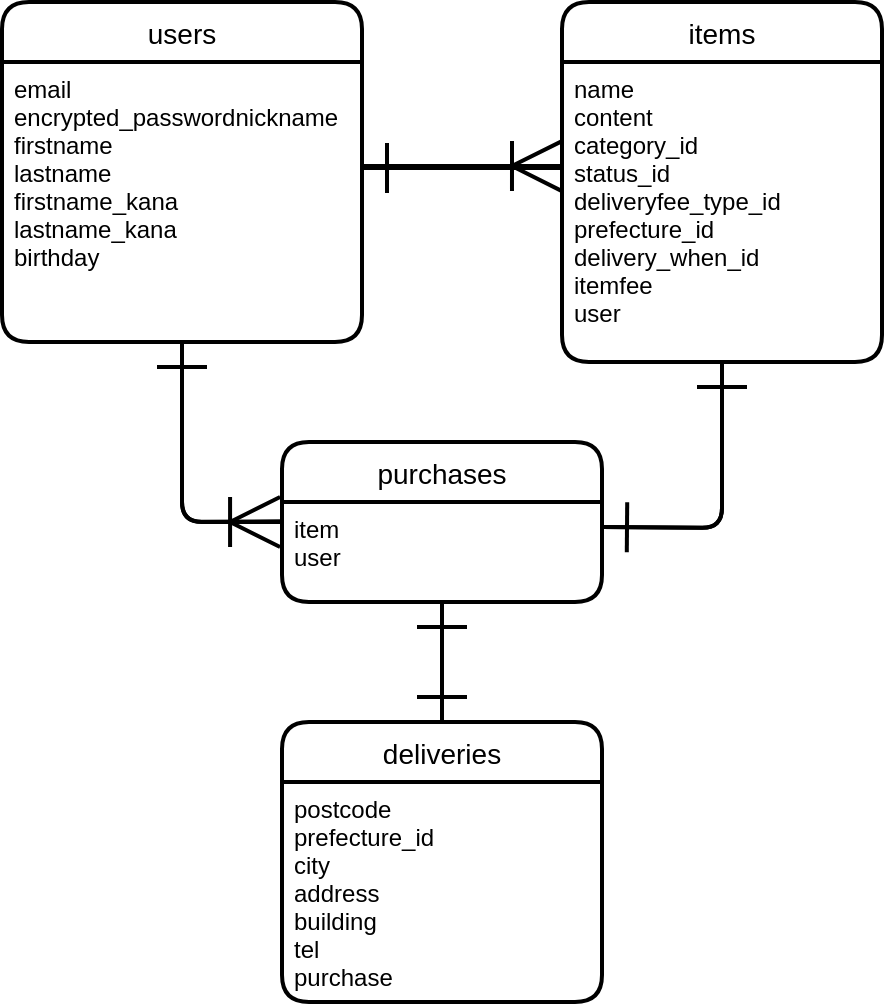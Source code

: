 <mxfile>
    <diagram id="odfHq0vIlS1FQY-8OxyQ" name="ページ1">
        <mxGraphModel dx="514" dy="444" grid="1" gridSize="10" guides="1" tooltips="1" connect="1" arrows="1" fold="1" page="1" pageScale="1" pageWidth="827" pageHeight="1169" math="0" shadow="0">
            <root>
                <mxCell id="0"/>
                <mxCell id="1" parent="0"/>
                <mxCell id="12" style="edgeStyle=none;html=1;exitX=0.5;exitY=1;exitDx=0;exitDy=0;entryX=-0.006;entryY=0.2;entryDx=0;entryDy=0;entryPerimeter=0;endArrow=ERoneToMany;endFill=0;sourcePerimeterSpacing=1;targetPerimeterSpacing=1;strokeColor=default;endSize=22;strokeWidth=2;" parent="1" source="3" target="7" edge="1">
                    <mxGeometry relative="1" as="geometry">
                        <Array as="points">
                            <mxPoint x="120" y="280"/>
                        </Array>
                    </mxGeometry>
                </mxCell>
                <mxCell id="13" style="edgeStyle=none;html=1;entryX=0.5;entryY=1;entryDx=0;entryDy=0;endArrow=ERone;endFill=0;sourcePerimeterSpacing=1;targetPerimeterSpacing=1;strokeColor=default;exitX=0.006;exitY=0.192;exitDx=0;exitDy=0;endSize=22;strokeWidth=2;exitPerimeter=0;" parent="1" source="7" target="3" edge="1">
                    <mxGeometry relative="1" as="geometry">
                        <mxPoint x="310" y="350" as="sourcePoint"/>
                        <Array as="points">
                            <mxPoint x="120" y="280"/>
                        </Array>
                    </mxGeometry>
                </mxCell>
                <mxCell id="9" style="edgeStyle=none;html=1;exitX=0.006;exitY=0.353;exitDx=0;exitDy=0;endArrow=ERone;endFill=0;sourcePerimeterSpacing=1;targetPerimeterSpacing=1;strokeColor=default;endSize=22;startSize=20;strokeWidth=2;exitPerimeter=0;" parent="1" source="5" edge="1">
                    <mxGeometry relative="1" as="geometry">
                        <Array as="points"/>
                        <mxPoint x="210" y="103" as="targetPoint"/>
                    </mxGeometry>
                </mxCell>
                <mxCell id="10" style="edgeStyle=none;html=1;endArrow=ERone;endFill=0;sourcePerimeterSpacing=1;targetPerimeterSpacing=3;strokeColor=default;entryX=0.5;entryY=1;entryDx=0;entryDy=0;endSize=22;strokeWidth=2;exitX=1;exitY=0.25;exitDx=0;exitDy=0;" parent="1" source="7" target="5" edge="1">
                    <mxGeometry relative="1" as="geometry">
                        <mxPoint x="390" y="280" as="targetPoint"/>
                        <Array as="points">
                            <mxPoint x="390" y="283"/>
                        </Array>
                    </mxGeometry>
                </mxCell>
                <mxCell id="11" style="edgeStyle=none;html=1;exitX=0.5;exitY=1;exitDx=0;exitDy=0;endArrow=ERone;endFill=0;sourcePerimeterSpacing=1;targetPerimeterSpacing=1;strokeColor=default;strokeWidth=2;endSize=22;startSize=6;jumpSize=13;entryX=1;entryY=0.25;entryDx=0;entryDy=0;" parent="1" source="5" target="7" edge="1">
                    <mxGeometry relative="1" as="geometry">
                        <mxPoint x="340" y="290" as="targetPoint"/>
                        <Array as="points">
                            <mxPoint x="390" y="283"/>
                        </Array>
                    </mxGeometry>
                </mxCell>
                <mxCell id="2" value="users" style="swimlane;childLayout=stackLayout;horizontal=1;startSize=30;horizontalStack=0;rounded=1;fontSize=14;fontStyle=0;strokeWidth=2;resizeParent=0;resizeLast=1;shadow=0;dashed=0;align=center;" parent="1" vertex="1">
                    <mxGeometry x="30" y="20" width="180" height="170" as="geometry"/>
                </mxCell>
                <mxCell id="3" value="email&#10;encrypted_passwordnickname&#10;firstname&#10;lastname&#10;firstname_kana&#10;lastname_kana&#10;birthday&#10;" style="align=left;strokeColor=none;fillColor=none;spacingLeft=4;fontSize=12;verticalAlign=top;resizable=0;rotatable=0;part=1;" parent="2" vertex="1">
                    <mxGeometry y="30" width="180" height="140" as="geometry"/>
                </mxCell>
                <mxCell id="4" value="items" style="swimlane;childLayout=stackLayout;horizontal=1;startSize=30;horizontalStack=0;rounded=1;fontSize=14;fontStyle=0;strokeWidth=2;resizeParent=0;resizeLast=1;shadow=0;dashed=0;align=center;" parent="1" vertex="1">
                    <mxGeometry x="310" y="20" width="160" height="180" as="geometry"/>
                </mxCell>
                <mxCell id="5" value="name&#10;content&#10;category_id&#10;status_id&#10;deliveryfee_type_id&#10;prefecture_id&#10;delivery_when_id&#10;itemfee&#10;user&#10;" style="align=left;strokeColor=none;fillColor=none;spacingLeft=4;fontSize=12;verticalAlign=top;resizable=0;rotatable=0;part=1;" parent="4" vertex="1">
                    <mxGeometry y="30" width="160" height="150" as="geometry"/>
                </mxCell>
                <mxCell id="6" value="purchases" style="swimlane;childLayout=stackLayout;horizontal=1;startSize=30;horizontalStack=0;rounded=1;fontSize=14;fontStyle=0;strokeWidth=2;resizeParent=0;resizeLast=1;shadow=0;dashed=0;align=center;" parent="1" vertex="1">
                    <mxGeometry x="170" y="240" width="160" height="80" as="geometry"/>
                </mxCell>
                <mxCell id="7" value="item&#10;user" style="align=left;strokeColor=none;fillColor=none;spacingLeft=4;fontSize=12;verticalAlign=top;resizable=0;rotatable=0;part=1;" parent="6" vertex="1">
                    <mxGeometry y="30" width="160" height="50" as="geometry"/>
                </mxCell>
                <mxCell id="16" style="edgeStyle=none;html=1;entryX=0.5;entryY=1;entryDx=0;entryDy=0;endArrow=ERone;endFill=0;endSize=22;strokeWidth=2;" parent="6" source="6" target="7" edge="1">
                    <mxGeometry relative="1" as="geometry">
                        <Array as="points">
                            <mxPoint x="80" y="140"/>
                        </Array>
                    </mxGeometry>
                </mxCell>
                <mxCell id="8" style="edgeStyle=none;html=1;entryX=0;entryY=0.347;entryDx=0;entryDy=0;endArrow=ERoneToMany;endFill=0;strokeColor=default;sourcePerimeterSpacing=1;targetPerimeterSpacing=1;endSize=22;strokeWidth=2;entryPerimeter=0;" parent="1" target="5" edge="1">
                    <mxGeometry relative="1" as="geometry">
                        <mxPoint x="210" y="102" as="sourcePoint"/>
                    </mxGeometry>
                </mxCell>
                <mxCell id="14" value="deliveries" style="swimlane;childLayout=stackLayout;horizontal=1;startSize=30;horizontalStack=0;rounded=1;fontSize=14;fontStyle=0;strokeWidth=2;resizeParent=0;resizeLast=1;shadow=0;dashed=0;align=center;" parent="1" vertex="1">
                    <mxGeometry x="170" y="380" width="160" height="140" as="geometry"/>
                </mxCell>
                <mxCell id="15" value="postcode&#10;prefecture_id&#10;city&#10;address&#10;building&#10;tel&#10;purchase" style="align=left;strokeColor=none;fillColor=none;spacingLeft=4;fontSize=12;verticalAlign=top;resizable=0;rotatable=0;part=1;" parent="14" vertex="1">
                    <mxGeometry y="30" width="160" height="110" as="geometry"/>
                </mxCell>
                <mxCell id="17" style="edgeStyle=none;html=1;exitX=0.5;exitY=1;exitDx=0;exitDy=0;entryX=0.5;entryY=0;entryDx=0;entryDy=0;endArrow=ERone;endFill=0;endSize=22;strokeWidth=2;" parent="1" source="7" target="14" edge="1">
                    <mxGeometry relative="1" as="geometry"/>
                </mxCell>
            </root>
        </mxGraphModel>
    </diagram>
</mxfile>